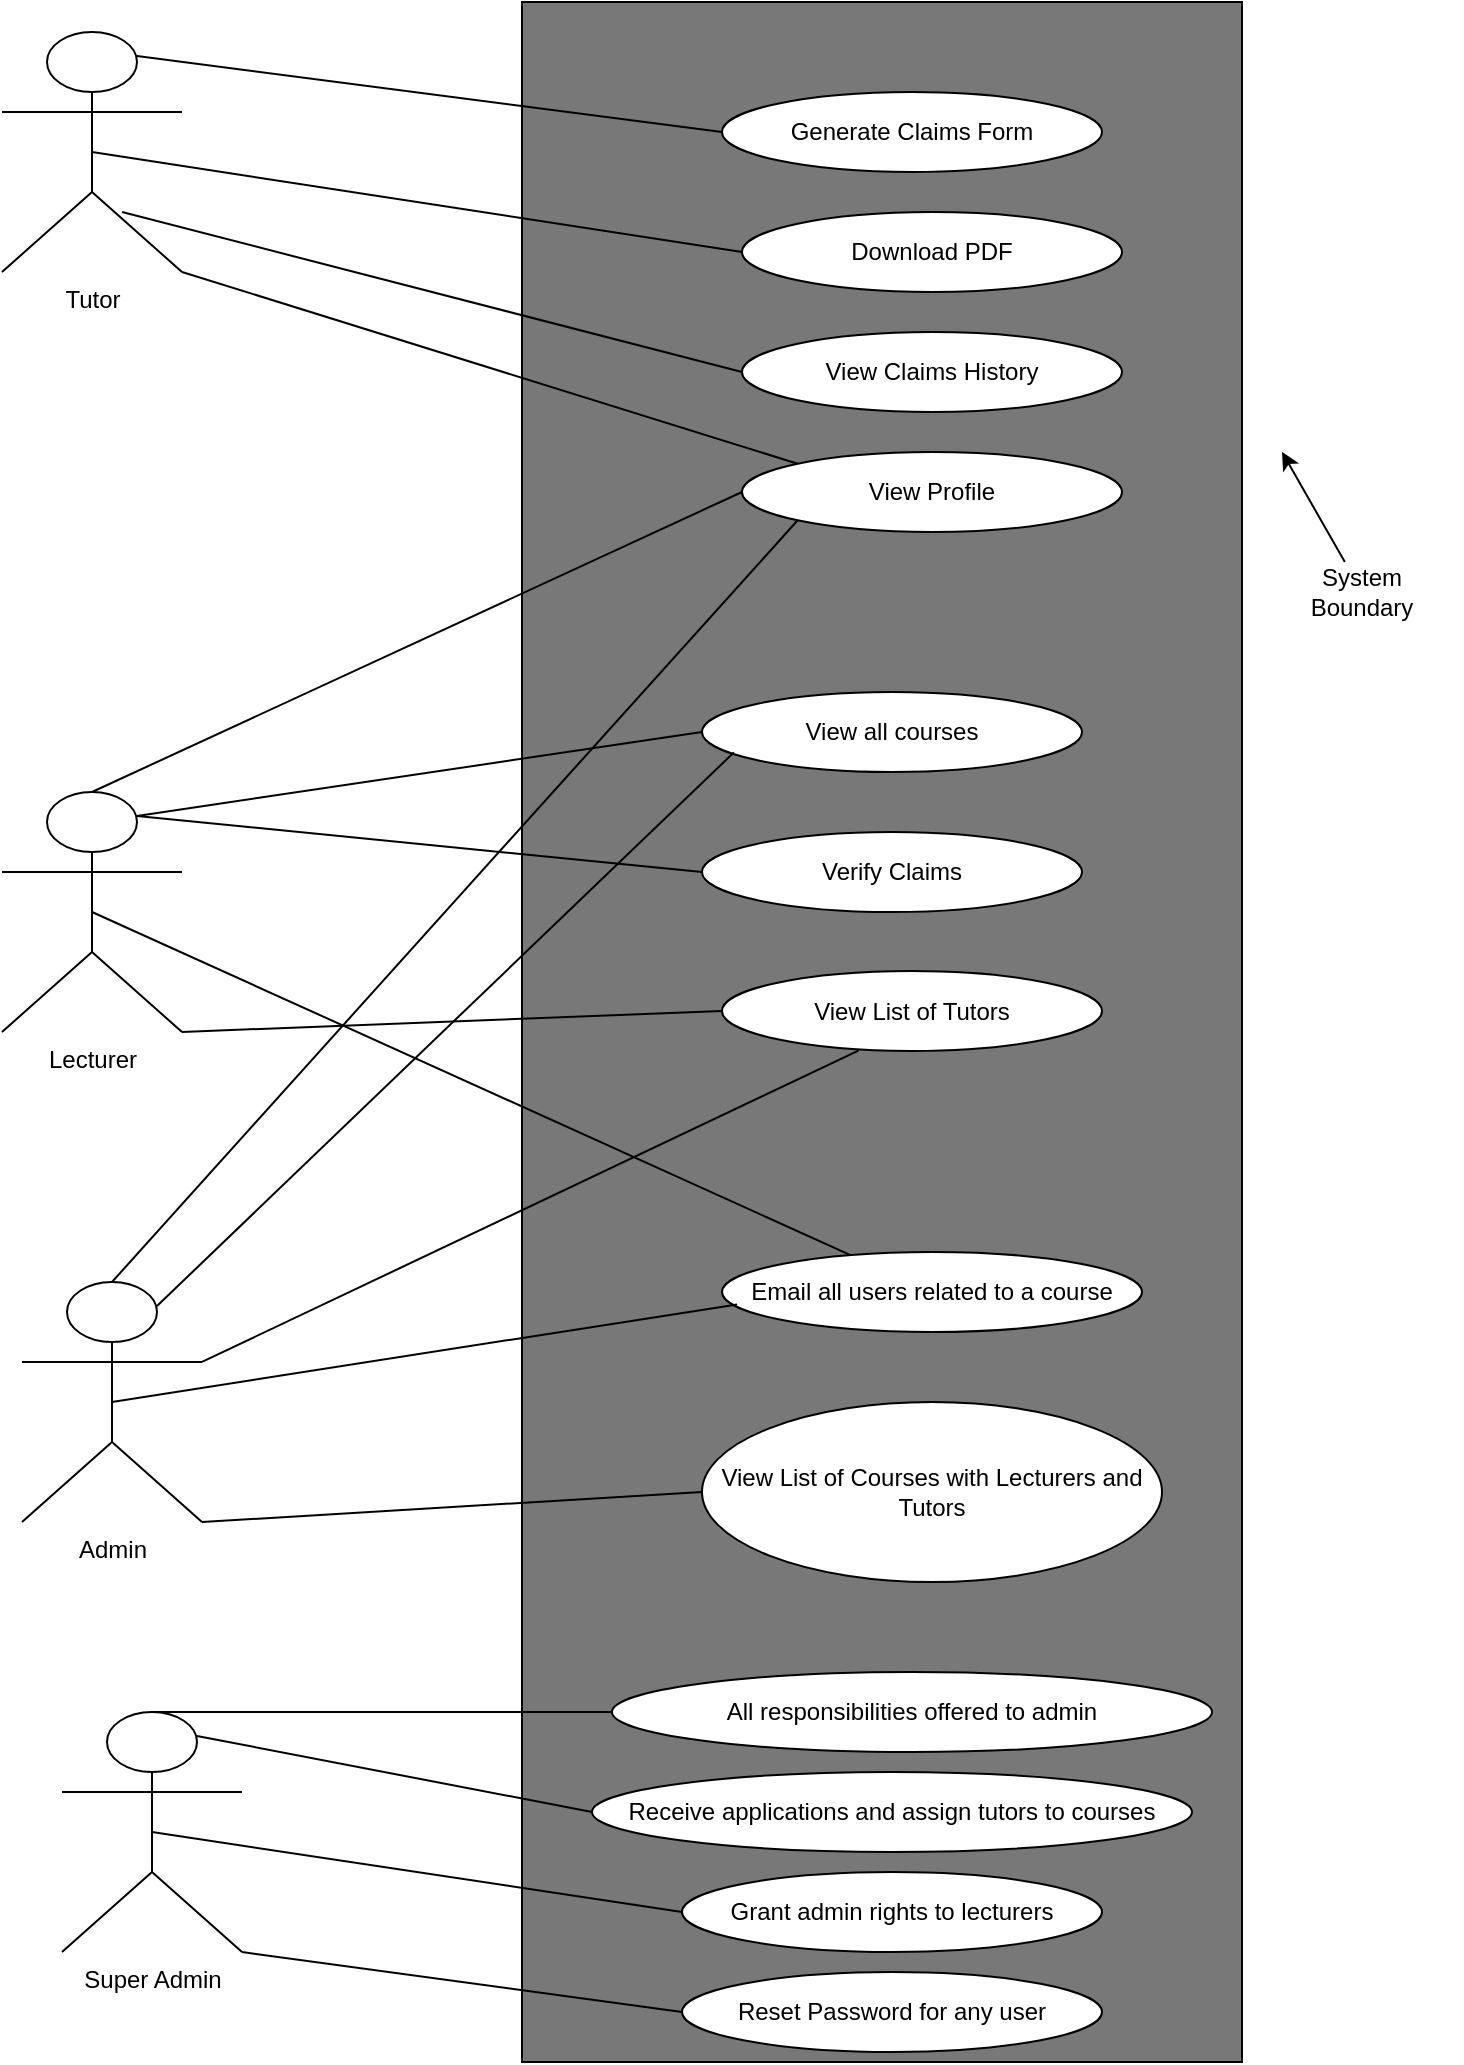<mxfile version="12.2.3" type="device" pages="1"><diagram id="lAI-kKP2EL1cCzphT5OG" name="Page-1"><mxGraphModel dx="1038" dy="580" grid="1" gridSize="10" guides="1" tooltips="1" connect="1" arrows="1" fold="1" page="1" pageScale="1" pageWidth="850" pageHeight="1100" math="0" shadow="0"><root><mxCell id="0"/><mxCell id="1" parent="0"/><mxCell id="Kw2Wj8QQFueljKCzBYdv-2" value="" style="rounded=0;whiteSpace=wrap;html=1;fillColor=#787878;" parent="1" vertex="1"><mxGeometry x="360" y="45" width="360" height="1030" as="geometry"/></mxCell><mxCell id="FeKxXAd5pNQDc2q6K9He-1" value="Tutor" style="shape=umlActor;verticalLabelPosition=bottom;labelBackgroundColor=#ffffff;verticalAlign=top;html=1;outlineConnect=0;" parent="1" vertex="1"><mxGeometry x="100" y="60" width="90" height="120" as="geometry"/></mxCell><mxCell id="FeKxXAd5pNQDc2q6K9He-2" value="Lecturer" style="shape=umlActor;verticalLabelPosition=bottom;labelBackgroundColor=#ffffff;verticalAlign=top;html=1;outlineConnect=0;" parent="1" vertex="1"><mxGeometry x="100" y="440" width="90" height="120" as="geometry"/></mxCell><mxCell id="FeKxXAd5pNQDc2q6K9He-3" value="Admin" style="shape=umlActor;verticalLabelPosition=bottom;labelBackgroundColor=#ffffff;verticalAlign=top;html=1;outlineConnect=0;" parent="1" vertex="1"><mxGeometry x="110" y="685" width="90" height="120" as="geometry"/></mxCell><mxCell id="FeKxXAd5pNQDc2q6K9He-13" value="Generate Claims Form" style="ellipse;whiteSpace=wrap;html=1;" parent="1" vertex="1"><mxGeometry x="460" y="90" width="190" height="40" as="geometry"/></mxCell><mxCell id="FeKxXAd5pNQDc2q6K9He-15" value="Download PDF" style="ellipse;whiteSpace=wrap;html=1;" parent="1" vertex="1"><mxGeometry x="470" y="150" width="190" height="40" as="geometry"/></mxCell><mxCell id="FeKxXAd5pNQDc2q6K9He-16" value="View Claims History" style="ellipse;whiteSpace=wrap;html=1;" parent="1" vertex="1"><mxGeometry x="470" y="210" width="190" height="40" as="geometry"/></mxCell><mxCell id="FeKxXAd5pNQDc2q6K9He-17" value="View Profile" style="ellipse;whiteSpace=wrap;html=1;" parent="1" vertex="1"><mxGeometry x="470" y="270" width="190" height="40" as="geometry"/></mxCell><mxCell id="FeKxXAd5pNQDc2q6K9He-19" value="View List of Tutors" style="ellipse;whiteSpace=wrap;html=1;" parent="1" vertex="1"><mxGeometry x="460" y="529.5" width="190" height="40" as="geometry"/></mxCell><mxCell id="FeKxXAd5pNQDc2q6K9He-20" value="View List of Courses with Lecturers and Tutors" style="ellipse;whiteSpace=wrap;html=1;" parent="1" vertex="1"><mxGeometry x="450" y="745" width="230" height="90" as="geometry"/></mxCell><mxCell id="FeKxXAd5pNQDc2q6K9He-21" value="" style="endArrow=none;html=1;entryX=0;entryY=0.5;entryDx=0;entryDy=0;exitX=1;exitY=1;exitDx=0;exitDy=0;exitPerimeter=0;" parent="1" source="FeKxXAd5pNQDc2q6K9He-3" target="FeKxXAd5pNQDc2q6K9He-20" edge="1"><mxGeometry width="50" height="50" relative="1" as="geometry"><mxPoint x="270" y="870" as="sourcePoint"/><mxPoint x="320" y="820" as="targetPoint"/></mxGeometry></mxCell><mxCell id="FeKxXAd5pNQDc2q6K9He-22" value="" style="endArrow=none;html=1;entryX=0.359;entryY=0.996;entryDx=0;entryDy=0;entryPerimeter=0;exitX=1;exitY=0.333;exitDx=0;exitDy=0;exitPerimeter=0;" parent="1" source="FeKxXAd5pNQDc2q6K9He-3" target="FeKxXAd5pNQDc2q6K9He-19" edge="1"><mxGeometry width="50" height="50" relative="1" as="geometry"><mxPoint x="240" y="750" as="sourcePoint"/><mxPoint x="290" y="700" as="targetPoint"/></mxGeometry></mxCell><mxCell id="FeKxXAd5pNQDc2q6K9He-23" value="" style="endArrow=none;html=1;exitX=0.5;exitY=0;exitDx=0;exitDy=0;exitPerimeter=0;entryX=0;entryY=1;entryDx=0;entryDy=0;" parent="1" source="FeKxXAd5pNQDc2q6K9He-3" target="FeKxXAd5pNQDc2q6K9He-17" edge="1"><mxGeometry width="50" height="50" relative="1" as="geometry"><mxPoint x="200" y="710" as="sourcePoint"/><mxPoint x="250" y="660" as="targetPoint"/></mxGeometry></mxCell><mxCell id="FeKxXAd5pNQDc2q6K9He-24" value="" style="endArrow=none;html=1;entryX=0;entryY=0.5;entryDx=0;entryDy=0;exitX=1;exitY=1;exitDx=0;exitDy=0;exitPerimeter=0;" parent="1" source="FeKxXAd5pNQDc2q6K9He-2" target="FeKxXAd5pNQDc2q6K9He-19" edge="1"><mxGeometry width="50" height="50" relative="1" as="geometry"><mxPoint x="260" y="550" as="sourcePoint"/><mxPoint x="310" y="500" as="targetPoint"/></mxGeometry></mxCell><mxCell id="FeKxXAd5pNQDc2q6K9He-26" value="" style="endArrow=none;html=1;entryX=0;entryY=0.5;entryDx=0;entryDy=0;exitX=0.5;exitY=0;exitDx=0;exitDy=0;exitPerimeter=0;" parent="1" source="FeKxXAd5pNQDc2q6K9He-2" target="FeKxXAd5pNQDc2q6K9He-17" edge="1"><mxGeometry width="50" height="50" relative="1" as="geometry"><mxPoint x="210" y="380" as="sourcePoint"/><mxPoint x="260" y="330" as="targetPoint"/></mxGeometry></mxCell><mxCell id="FeKxXAd5pNQDc2q6K9He-27" value="" style="endArrow=none;html=1;entryX=0;entryY=0;entryDx=0;entryDy=0;exitX=1;exitY=1;exitDx=0;exitDy=0;exitPerimeter=0;" parent="1" source="FeKxXAd5pNQDc2q6K9He-1" target="FeKxXAd5pNQDc2q6K9He-17" edge="1"><mxGeometry width="50" height="50" relative="1" as="geometry"><mxPoint x="250" y="250" as="sourcePoint"/><mxPoint x="300" y="200" as="targetPoint"/></mxGeometry></mxCell><mxCell id="FeKxXAd5pNQDc2q6K9He-28" value="" style="endArrow=none;html=1;entryX=0;entryY=0.5;entryDx=0;entryDy=0;exitX=0.667;exitY=0.75;exitDx=0;exitDy=0;exitPerimeter=0;" parent="1" source="FeKxXAd5pNQDc2q6K9He-1" target="FeKxXAd5pNQDc2q6K9He-16" edge="1"><mxGeometry width="50" height="50" relative="1" as="geometry"><mxPoint x="280" y="190" as="sourcePoint"/><mxPoint x="330" y="140" as="targetPoint"/></mxGeometry></mxCell><mxCell id="FeKxXAd5pNQDc2q6K9He-29" value="" style="endArrow=none;html=1;entryX=0;entryY=0.5;entryDx=0;entryDy=0;exitX=0.5;exitY=0.5;exitDx=0;exitDy=0;exitPerimeter=0;" parent="1" source="FeKxXAd5pNQDc2q6K9He-1" target="FeKxXAd5pNQDc2q6K9He-15" edge="1"><mxGeometry width="50" height="50" relative="1" as="geometry"><mxPoint x="290" y="150" as="sourcePoint"/><mxPoint x="340" y="100" as="targetPoint"/></mxGeometry></mxCell><mxCell id="FeKxXAd5pNQDc2q6K9He-31" value="" style="endArrow=none;html=1;entryX=0;entryY=0.5;entryDx=0;entryDy=0;exitX=0.75;exitY=0.1;exitDx=0;exitDy=0;exitPerimeter=0;" parent="1" source="FeKxXAd5pNQDc2q6K9He-1" target="FeKxXAd5pNQDc2q6K9He-13" edge="1"><mxGeometry width="50" height="50" relative="1" as="geometry"><mxPoint x="270" y="80" as="sourcePoint"/><mxPoint x="320" y="30" as="targetPoint"/></mxGeometry></mxCell><mxCell id="zF_5Uu-qh9Oawj9_UD4g-3" value="System&lt;br&gt;Boundary&lt;br&gt;" style="text;html=1;strokeColor=none;fillColor=#ffffff;align=center;verticalAlign=middle;whiteSpace=wrap;rounded=0;" parent="1" vertex="1"><mxGeometry x="730" y="325" width="100" height="30" as="geometry"/></mxCell><mxCell id="zF_5Uu-qh9Oawj9_UD4g-4" value="" style="endArrow=classic;html=1;" parent="1" source="zF_5Uu-qh9Oawj9_UD4g-3" edge="1"><mxGeometry width="50" height="50" relative="1" as="geometry"><mxPoint x="770" y="280" as="sourcePoint"/><mxPoint x="740" y="270" as="targetPoint"/></mxGeometry></mxCell><mxCell id="20DLNWSqNZ1W4ILLJ5W1-1" value="View all courses" style="ellipse;whiteSpace=wrap;html=1;" parent="1" vertex="1"><mxGeometry x="450" y="390" width="190" height="40" as="geometry"/></mxCell><mxCell id="20DLNWSqNZ1W4ILLJ5W1-2" value="" style="endArrow=none;html=1;entryX=0;entryY=0.5;entryDx=0;entryDy=0;exitX=0.75;exitY=0.1;exitDx=0;exitDy=0;exitPerimeter=0;" parent="1" source="FeKxXAd5pNQDc2q6K9He-2" target="20DLNWSqNZ1W4ILLJ5W1-1" edge="1"><mxGeometry width="50" height="50" relative="1" as="geometry"><mxPoint x="200" y="450.5" as="sourcePoint"/><mxPoint x="470" y="440" as="targetPoint"/></mxGeometry></mxCell><mxCell id="20DLNWSqNZ1W4ILLJ5W1-3" value="" style="endArrow=none;html=1;entryX=0.084;entryY=0.755;entryDx=0;entryDy=0;entryPerimeter=0;exitX=0.75;exitY=0.1;exitDx=0;exitDy=0;exitPerimeter=0;" parent="1" source="FeKxXAd5pNQDc2q6K9He-3" target="20DLNWSqNZ1W4ILLJ5W1-1" edge="1"><mxGeometry width="50" height="50" relative="1" as="geometry"><mxPoint x="295" y="770" as="sourcePoint"/><mxPoint x="565" y="759.5" as="targetPoint"/></mxGeometry></mxCell><mxCell id="20DLNWSqNZ1W4ILLJ5W1-4" value="Email all users related to a course" style="ellipse;whiteSpace=wrap;html=1;" parent="1" vertex="1"><mxGeometry x="460" y="670" width="210" height="40" as="geometry"/></mxCell><mxCell id="20DLNWSqNZ1W4ILLJ5W1-5" value="" style="endArrow=none;html=1;entryX=0.036;entryY=0.655;entryDx=0;entryDy=0;entryPerimeter=0;exitX=0.5;exitY=0.5;exitDx=0;exitDy=0;exitPerimeter=0;" parent="1" source="FeKxXAd5pNQDc2q6K9He-3" target="20DLNWSqNZ1W4ILLJ5W1-4" edge="1"><mxGeometry width="50" height="50" relative="1" as="geometry"><mxPoint x="190" y="821" as="sourcePoint"/><mxPoint x="290" y="930" as="targetPoint"/></mxGeometry></mxCell><mxCell id="20DLNWSqNZ1W4ILLJ5W1-6" value="" style="endArrow=none;html=1;exitX=0.5;exitY=0.5;exitDx=0;exitDy=0;exitPerimeter=0;" parent="1" source="FeKxXAd5pNQDc2q6K9He-2" target="20DLNWSqNZ1W4ILLJ5W1-4" edge="1"><mxGeometry width="50" height="50" relative="1" as="geometry"><mxPoint x="165" y="850" as="sourcePoint"/><mxPoint x="480" y="885" as="targetPoint"/></mxGeometry></mxCell><mxCell id="20DLNWSqNZ1W4ILLJ5W1-7" value="Super Admin" style="shape=umlActor;verticalLabelPosition=bottom;labelBackgroundColor=#ffffff;verticalAlign=top;html=1;outlineConnect=0;" parent="1" vertex="1"><mxGeometry x="130" y="900" width="90" height="120" as="geometry"/></mxCell><mxCell id="20DLNWSqNZ1W4ILLJ5W1-12" value="Reset Password for any user" style="ellipse;whiteSpace=wrap;html=1;" parent="1" vertex="1"><mxGeometry x="440" y="1030" width="210" height="40" as="geometry"/></mxCell><mxCell id="20DLNWSqNZ1W4ILLJ5W1-13" value="Receive applications and assign tutors to courses" style="ellipse;whiteSpace=wrap;html=1;" parent="1" vertex="1"><mxGeometry x="395" y="930" width="300" height="40" as="geometry"/></mxCell><mxCell id="20DLNWSqNZ1W4ILLJ5W1-14" value="Grant admin rights to lecturers" style="ellipse;whiteSpace=wrap;html=1;" parent="1" vertex="1"><mxGeometry x="440" y="980" width="210" height="40" as="geometry"/></mxCell><mxCell id="20DLNWSqNZ1W4ILLJ5W1-15" value="" style="endArrow=none;html=1;exitX=0.75;exitY=0.1;exitDx=0;exitDy=0;exitPerimeter=0;entryX=0;entryY=0.5;entryDx=0;entryDy=0;" parent="1" source="20DLNWSqNZ1W4ILLJ5W1-7" target="20DLNWSqNZ1W4ILLJ5W1-13" edge="1"><mxGeometry width="50" height="50" relative="1" as="geometry"><mxPoint x="230" y="860" as="sourcePoint"/><mxPoint x="340" y="871" as="targetPoint"/></mxGeometry></mxCell><mxCell id="20DLNWSqNZ1W4ILLJ5W1-16" value="" style="endArrow=none;html=1;entryX=0;entryY=0.5;entryDx=0;entryDy=0;exitX=0.5;exitY=0.5;exitDx=0;exitDy=0;exitPerimeter=0;" parent="1" source="20DLNWSqNZ1W4ILLJ5W1-7" target="20DLNWSqNZ1W4ILLJ5W1-14" edge="1"><mxGeometry width="50" height="50" relative="1" as="geometry"><mxPoint x="200" y="979.5" as="sourcePoint"/><mxPoint x="430" y="979.5" as="targetPoint"/></mxGeometry></mxCell><mxCell id="20DLNWSqNZ1W4ILLJ5W1-17" value="" style="endArrow=none;html=1;entryX=0;entryY=0.5;entryDx=0;entryDy=0;" parent="1" target="20DLNWSqNZ1W4ILLJ5W1-12" edge="1"><mxGeometry width="50" height="50" relative="1" as="geometry"><mxPoint x="220" y="1020" as="sourcePoint"/><mxPoint x="450" y="1020" as="targetPoint"/></mxGeometry></mxCell><mxCell id="20DLNWSqNZ1W4ILLJ5W1-19" value="Verify Claims" style="ellipse;whiteSpace=wrap;html=1;" parent="1" vertex="1"><mxGeometry x="450" y="460" width="190" height="40" as="geometry"/></mxCell><mxCell id="20DLNWSqNZ1W4ILLJ5W1-20" value="" style="endArrow=none;html=1;entryX=0;entryY=0.5;entryDx=0;entryDy=0;exitX=0.75;exitY=0.1;exitDx=0;exitDy=0;exitPerimeter=0;" parent="1" source="FeKxXAd5pNQDc2q6K9He-2" target="20DLNWSqNZ1W4ILLJ5W1-19" edge="1"><mxGeometry width="50" height="50" relative="1" as="geometry"><mxPoint x="240" y="460" as="sourcePoint"/><mxPoint x="432.5" y="484" as="targetPoint"/></mxGeometry></mxCell><mxCell id="qB7LZJW1QvdPBzjb8FcP-1" value="All responsibilities offered to admin" style="ellipse;whiteSpace=wrap;html=1;" vertex="1" parent="1"><mxGeometry x="405" y="880" width="300" height="40" as="geometry"/></mxCell><mxCell id="qB7LZJW1QvdPBzjb8FcP-2" value="" style="endArrow=none;html=1;entryX=0;entryY=0.5;entryDx=0;entryDy=0;exitX=0.5;exitY=0;exitDx=0;exitDy=0;exitPerimeter=0;" edge="1" parent="1" source="20DLNWSqNZ1W4ILLJ5W1-7" target="qB7LZJW1QvdPBzjb8FcP-1"><mxGeometry width="50" height="50" relative="1" as="geometry"><mxPoint x="200" y="908" as="sourcePoint"/><mxPoint x="440" y="892.5" as="targetPoint"/></mxGeometry></mxCell></root></mxGraphModel></diagram></mxfile>